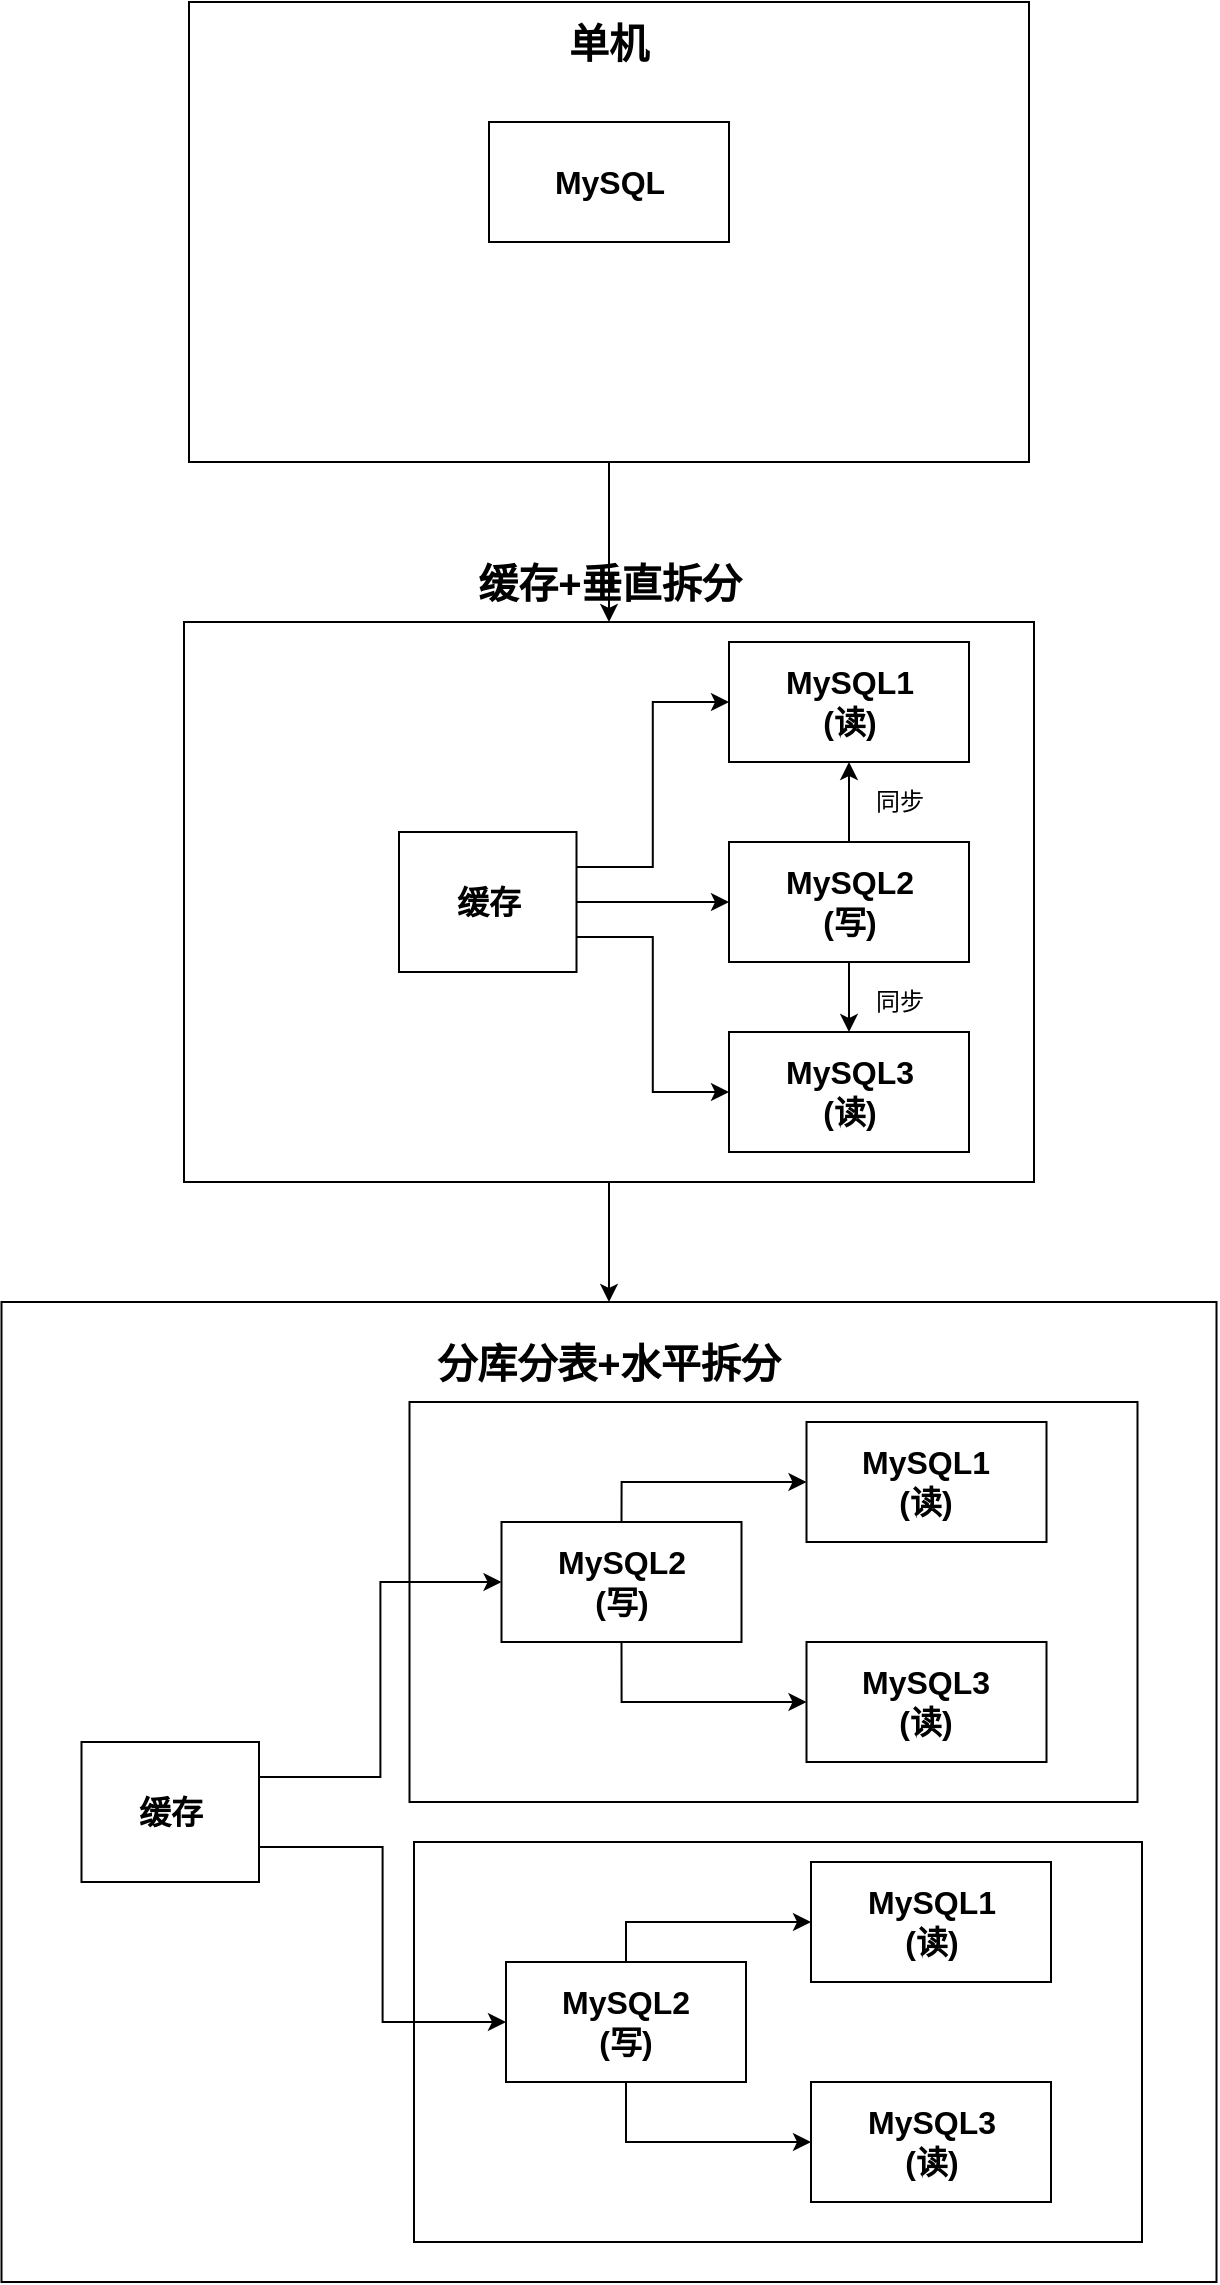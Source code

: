 <mxfile version="15.2.7" type="device"><diagram id="TbTeH3GQHMsbFztyGpst" name="第 1 页"><mxGraphModel dx="842" dy="1184" grid="1" gridSize="10" guides="1" tooltips="1" connect="1" arrows="1" fold="1" page="1" pageScale="1" pageWidth="827" pageHeight="1169" math="0" shadow="0"><root><mxCell id="0"/><mxCell id="1" parent="0"/><mxCell id="n1_4qDHF8YwIFZf-tIyE-19" style="edgeStyle=orthogonalEdgeStyle;rounded=0;orthogonalLoop=1;jettySize=auto;html=1;exitX=0.5;exitY=1;exitDx=0;exitDy=0;entryX=0.5;entryY=0;entryDx=0;entryDy=0;" edge="1" parent="1" source="n1_4qDHF8YwIFZf-tIyE-16" target="n1_4qDHF8YwIFZf-tIyE-18"><mxGeometry relative="1" as="geometry"/></mxCell><mxCell id="n1_4qDHF8YwIFZf-tIyE-16" value="" style="rounded=0;whiteSpace=wrap;html=1;" vertex="1" parent="1"><mxGeometry x="220" y="320" width="425" height="280" as="geometry"/></mxCell><mxCell id="n1_4qDHF8YwIFZf-tIyE-17" style="edgeStyle=orthogonalEdgeStyle;rounded=0;orthogonalLoop=1;jettySize=auto;html=1;exitX=0.5;exitY=1;exitDx=0;exitDy=0;" edge="1" parent="1" source="n1_4qDHF8YwIFZf-tIyE-1" target="n1_4qDHF8YwIFZf-tIyE-16"><mxGeometry relative="1" as="geometry"/></mxCell><mxCell id="n1_4qDHF8YwIFZf-tIyE-1" value="" style="rounded=0;whiteSpace=wrap;html=1;" vertex="1" parent="1"><mxGeometry x="222.5" y="10" width="420" height="230" as="geometry"/></mxCell><mxCell id="n1_4qDHF8YwIFZf-tIyE-2" value="&lt;b&gt;&lt;font style=&quot;font-size: 16px&quot;&gt;MySQL&lt;/font&gt;&lt;/b&gt;" style="rounded=0;whiteSpace=wrap;html=1;" vertex="1" parent="1"><mxGeometry x="372.5" y="70" width="120" height="60" as="geometry"/></mxCell><mxCell id="n1_4qDHF8YwIFZf-tIyE-3" value="&lt;b&gt;&lt;font style=&quot;font-size: 20px&quot;&gt;单机&lt;/font&gt;&lt;/b&gt;" style="text;html=1;strokeColor=none;fillColor=none;align=center;verticalAlign=middle;whiteSpace=wrap;rounded=0;" vertex="1" parent="1"><mxGeometry x="390" y="20" width="85" height="20" as="geometry"/></mxCell><mxCell id="n1_4qDHF8YwIFZf-tIyE-4" value="&lt;b&gt;&lt;font style=&quot;font-size: 20px&quot;&gt;缓存+垂直拆分&lt;/font&gt;&lt;/b&gt;" style="text;html=1;strokeColor=none;fillColor=none;align=center;verticalAlign=middle;whiteSpace=wrap;rounded=0;" vertex="1" parent="1"><mxGeometry x="348.75" y="290" width="167.5" height="20" as="geometry"/></mxCell><mxCell id="n1_4qDHF8YwIFZf-tIyE-13" value="" style="edgeStyle=orthogonalEdgeStyle;rounded=0;orthogonalLoop=1;jettySize=auto;html=1;" edge="1" parent="1" source="n1_4qDHF8YwIFZf-tIyE-5" target="n1_4qDHF8YwIFZf-tIyE-7"><mxGeometry relative="1" as="geometry"/></mxCell><mxCell id="n1_4qDHF8YwIFZf-tIyE-14" style="edgeStyle=orthogonalEdgeStyle;rounded=0;orthogonalLoop=1;jettySize=auto;html=1;exitX=1;exitY=0.25;exitDx=0;exitDy=0;entryX=0;entryY=0.5;entryDx=0;entryDy=0;" edge="1" parent="1" source="n1_4qDHF8YwIFZf-tIyE-5" target="n1_4qDHF8YwIFZf-tIyE-6"><mxGeometry relative="1" as="geometry"/></mxCell><mxCell id="n1_4qDHF8YwIFZf-tIyE-15" style="edgeStyle=orthogonalEdgeStyle;rounded=0;orthogonalLoop=1;jettySize=auto;html=1;exitX=1;exitY=0.75;exitDx=0;exitDy=0;entryX=0;entryY=0.5;entryDx=0;entryDy=0;" edge="1" parent="1" source="n1_4qDHF8YwIFZf-tIyE-5" target="n1_4qDHF8YwIFZf-tIyE-8"><mxGeometry relative="1" as="geometry"/></mxCell><mxCell id="n1_4qDHF8YwIFZf-tIyE-5" value="&lt;b&gt;&lt;font style=&quot;font-size: 16px&quot;&gt;缓存&lt;/font&gt;&lt;/b&gt;" style="rounded=0;whiteSpace=wrap;html=1;" vertex="1" parent="1"><mxGeometry x="327.5" y="425" width="88.75" height="70" as="geometry"/></mxCell><mxCell id="n1_4qDHF8YwIFZf-tIyE-6" value="&lt;b style=&quot;font-size: 16px&quot;&gt;MySQL1&lt;br&gt;(读)&lt;/b&gt;" style="rounded=0;whiteSpace=wrap;html=1;" vertex="1" parent="1"><mxGeometry x="492.5" y="330" width="120" height="60" as="geometry"/></mxCell><mxCell id="n1_4qDHF8YwIFZf-tIyE-9" style="edgeStyle=orthogonalEdgeStyle;rounded=0;orthogonalLoop=1;jettySize=auto;html=1;exitX=0.5;exitY=0;exitDx=0;exitDy=0;entryX=0.5;entryY=1;entryDx=0;entryDy=0;" edge="1" parent="1" source="n1_4qDHF8YwIFZf-tIyE-7" target="n1_4qDHF8YwIFZf-tIyE-6"><mxGeometry relative="1" as="geometry"/></mxCell><mxCell id="n1_4qDHF8YwIFZf-tIyE-10" style="edgeStyle=orthogonalEdgeStyle;rounded=0;orthogonalLoop=1;jettySize=auto;html=1;exitX=0.5;exitY=1;exitDx=0;exitDy=0;entryX=0.5;entryY=0;entryDx=0;entryDy=0;" edge="1" parent="1" source="n1_4qDHF8YwIFZf-tIyE-7" target="n1_4qDHF8YwIFZf-tIyE-8"><mxGeometry relative="1" as="geometry"/></mxCell><mxCell id="n1_4qDHF8YwIFZf-tIyE-7" value="&lt;b style=&quot;font-size: 16px&quot;&gt;MySQL2&lt;br&gt;(写)&lt;/b&gt;" style="rounded=0;whiteSpace=wrap;html=1;" vertex="1" parent="1"><mxGeometry x="492.5" y="430" width="120" height="60" as="geometry"/></mxCell><mxCell id="n1_4qDHF8YwIFZf-tIyE-8" value="&lt;b style=&quot;font-size: 16px&quot;&gt;MySQL3&lt;br&gt;(读)&lt;/b&gt;" style="rounded=0;whiteSpace=wrap;html=1;" vertex="1" parent="1"><mxGeometry x="492.5" y="525" width="120" height="60" as="geometry"/></mxCell><mxCell id="n1_4qDHF8YwIFZf-tIyE-11" value="同步" style="text;html=1;strokeColor=none;fillColor=none;align=center;verticalAlign=middle;whiteSpace=wrap;rounded=0;" vertex="1" parent="1"><mxGeometry x="557.5" y="400" width="40" height="20" as="geometry"/></mxCell><mxCell id="n1_4qDHF8YwIFZf-tIyE-12" value="同步" style="text;html=1;strokeColor=none;fillColor=none;align=center;verticalAlign=middle;whiteSpace=wrap;rounded=0;" vertex="1" parent="1"><mxGeometry x="557.5" y="500" width="40" height="20" as="geometry"/></mxCell><mxCell id="n1_4qDHF8YwIFZf-tIyE-18" value="" style="rounded=0;whiteSpace=wrap;html=1;" vertex="1" parent="1"><mxGeometry x="128.75" y="660" width="607.5" height="490" as="geometry"/></mxCell><mxCell id="n1_4qDHF8YwIFZf-tIyE-20" value="&lt;span style=&quot;font-size: 20px&quot;&gt;&lt;b&gt;分库分表+水平拆分&lt;/b&gt;&lt;/span&gt;" style="text;html=1;strokeColor=none;fillColor=none;align=center;verticalAlign=middle;whiteSpace=wrap;rounded=0;" vertex="1" parent="1"><mxGeometry x="306.87" y="680" width="251.25" height="20" as="geometry"/></mxCell><mxCell id="n1_4qDHF8YwIFZf-tIyE-21" value="" style="rounded=0;whiteSpace=wrap;html=1;" vertex="1" parent="1"><mxGeometry x="332.75" y="710" width="364" height="200" as="geometry"/></mxCell><mxCell id="n1_4qDHF8YwIFZf-tIyE-25" style="edgeStyle=orthogonalEdgeStyle;rounded=0;orthogonalLoop=1;jettySize=auto;html=1;exitX=0.5;exitY=0;exitDx=0;exitDy=0;entryX=0;entryY=0.5;entryDx=0;entryDy=0;" edge="1" parent="1" source="n1_4qDHF8YwIFZf-tIyE-22" target="n1_4qDHF8YwIFZf-tIyE-23"><mxGeometry relative="1" as="geometry"/></mxCell><mxCell id="n1_4qDHF8YwIFZf-tIyE-26" style="edgeStyle=orthogonalEdgeStyle;rounded=0;orthogonalLoop=1;jettySize=auto;html=1;exitX=0.5;exitY=1;exitDx=0;exitDy=0;entryX=0;entryY=0.5;entryDx=0;entryDy=0;" edge="1" parent="1" source="n1_4qDHF8YwIFZf-tIyE-22" target="n1_4qDHF8YwIFZf-tIyE-24"><mxGeometry relative="1" as="geometry"/></mxCell><mxCell id="n1_4qDHF8YwIFZf-tIyE-22" value="&lt;b style=&quot;font-size: 16px&quot;&gt;MySQL2&lt;br&gt;(写)&lt;/b&gt;" style="rounded=0;whiteSpace=wrap;html=1;" vertex="1" parent="1"><mxGeometry x="378.75" y="770" width="120" height="60" as="geometry"/></mxCell><mxCell id="n1_4qDHF8YwIFZf-tIyE-23" value="&lt;b style=&quot;font-size: 16px&quot;&gt;MySQL1&lt;br&gt;(读)&lt;/b&gt;" style="rounded=0;whiteSpace=wrap;html=1;" vertex="1" parent="1"><mxGeometry x="531.25" y="720" width="120" height="60" as="geometry"/></mxCell><mxCell id="n1_4qDHF8YwIFZf-tIyE-24" value="&lt;b style=&quot;font-size: 16px&quot;&gt;MySQL3&lt;br&gt;(读)&lt;/b&gt;" style="rounded=0;whiteSpace=wrap;html=1;" vertex="1" parent="1"><mxGeometry x="531.25" y="830" width="120" height="60" as="geometry"/></mxCell><mxCell id="n1_4qDHF8YwIFZf-tIyE-27" value="" style="rounded=0;whiteSpace=wrap;html=1;" vertex="1" parent="1"><mxGeometry x="335" y="930" width="364" height="200" as="geometry"/></mxCell><mxCell id="n1_4qDHF8YwIFZf-tIyE-28" style="edgeStyle=orthogonalEdgeStyle;rounded=0;orthogonalLoop=1;jettySize=auto;html=1;exitX=0.5;exitY=0;exitDx=0;exitDy=0;entryX=0;entryY=0.5;entryDx=0;entryDy=0;" edge="1" parent="1" source="n1_4qDHF8YwIFZf-tIyE-30" target="n1_4qDHF8YwIFZf-tIyE-31"><mxGeometry relative="1" as="geometry"/></mxCell><mxCell id="n1_4qDHF8YwIFZf-tIyE-29" style="edgeStyle=orthogonalEdgeStyle;rounded=0;orthogonalLoop=1;jettySize=auto;html=1;exitX=0.5;exitY=1;exitDx=0;exitDy=0;entryX=0;entryY=0.5;entryDx=0;entryDy=0;" edge="1" parent="1" source="n1_4qDHF8YwIFZf-tIyE-30" target="n1_4qDHF8YwIFZf-tIyE-32"><mxGeometry relative="1" as="geometry"/></mxCell><mxCell id="n1_4qDHF8YwIFZf-tIyE-30" value="&lt;b style=&quot;font-size: 16px&quot;&gt;MySQL2&lt;br&gt;(写)&lt;/b&gt;" style="rounded=0;whiteSpace=wrap;html=1;" vertex="1" parent="1"><mxGeometry x="381" y="990" width="120" height="60" as="geometry"/></mxCell><mxCell id="n1_4qDHF8YwIFZf-tIyE-31" value="&lt;b style=&quot;font-size: 16px&quot;&gt;MySQL1&lt;br&gt;(读)&lt;/b&gt;" style="rounded=0;whiteSpace=wrap;html=1;" vertex="1" parent="1"><mxGeometry x="533.5" y="940" width="120" height="60" as="geometry"/></mxCell><mxCell id="n1_4qDHF8YwIFZf-tIyE-32" value="&lt;b style=&quot;font-size: 16px&quot;&gt;MySQL3&lt;br&gt;(读)&lt;/b&gt;" style="rounded=0;whiteSpace=wrap;html=1;" vertex="1" parent="1"><mxGeometry x="533.5" y="1050" width="120" height="60" as="geometry"/></mxCell><mxCell id="n1_4qDHF8YwIFZf-tIyE-34" style="edgeStyle=orthogonalEdgeStyle;rounded=0;orthogonalLoop=1;jettySize=auto;html=1;exitX=1;exitY=0.25;exitDx=0;exitDy=0;entryX=0;entryY=0.5;entryDx=0;entryDy=0;" edge="1" parent="1" source="n1_4qDHF8YwIFZf-tIyE-33" target="n1_4qDHF8YwIFZf-tIyE-22"><mxGeometry relative="1" as="geometry"/></mxCell><mxCell id="n1_4qDHF8YwIFZf-tIyE-35" style="edgeStyle=orthogonalEdgeStyle;rounded=0;orthogonalLoop=1;jettySize=auto;html=1;exitX=1;exitY=0.75;exitDx=0;exitDy=0;entryX=0;entryY=0.5;entryDx=0;entryDy=0;" edge="1" parent="1" source="n1_4qDHF8YwIFZf-tIyE-33" target="n1_4qDHF8YwIFZf-tIyE-30"><mxGeometry relative="1" as="geometry"/></mxCell><mxCell id="n1_4qDHF8YwIFZf-tIyE-33" value="&lt;b&gt;&lt;font style=&quot;font-size: 16px&quot;&gt;缓存&lt;/font&gt;&lt;/b&gt;" style="rounded=0;whiteSpace=wrap;html=1;" vertex="1" parent="1"><mxGeometry x="168.75" y="880" width="88.75" height="70" as="geometry"/></mxCell></root></mxGraphModel></diagram></mxfile>